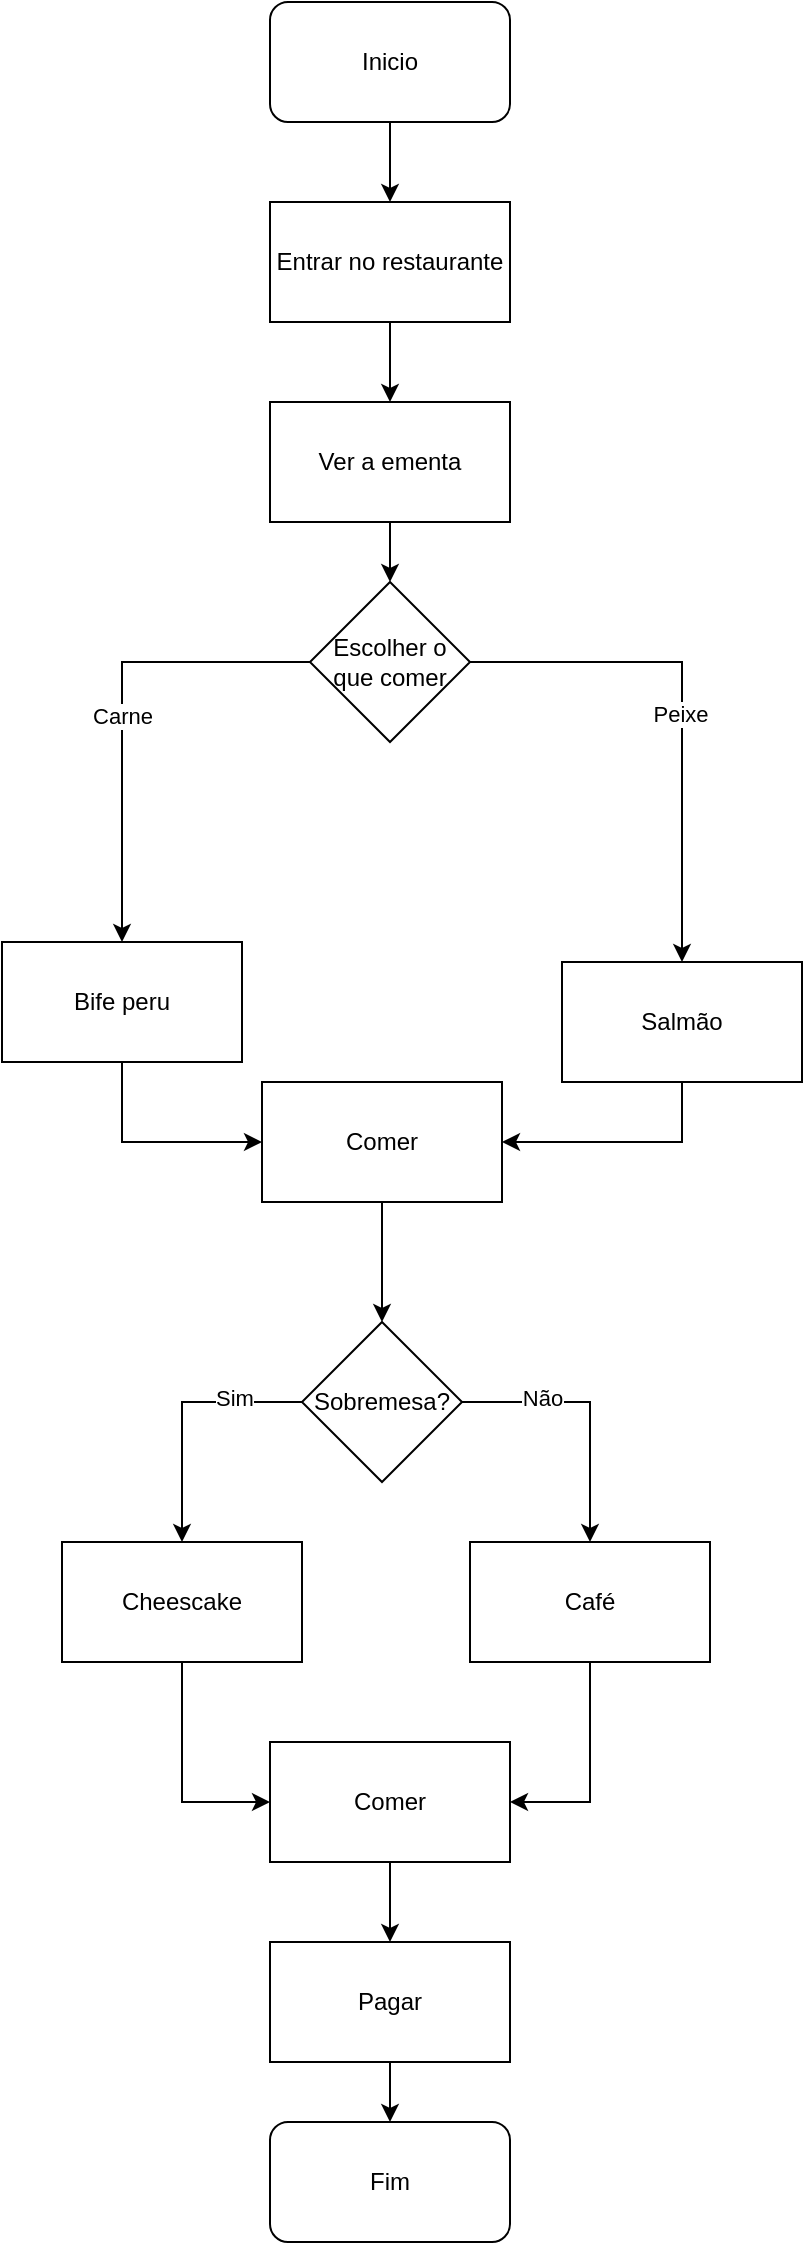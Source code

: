 <mxfile version="24.6.3" type="device">
  <diagram name="Página-1" id="3S_H3k_uFPwnoY7iZGDE">
    <mxGraphModel dx="1185" dy="673" grid="1" gridSize="10" guides="1" tooltips="1" connect="1" arrows="1" fold="1" page="1" pageScale="1" pageWidth="827" pageHeight="1169" math="0" shadow="0">
      <root>
        <mxCell id="0" />
        <mxCell id="1" parent="0" />
        <mxCell id="xlKwYq5IpJoC52id8MFw-3" value="" style="edgeStyle=orthogonalEdgeStyle;rounded=0;orthogonalLoop=1;jettySize=auto;html=1;" edge="1" parent="1" source="xlKwYq5IpJoC52id8MFw-1" target="xlKwYq5IpJoC52id8MFw-2">
          <mxGeometry relative="1" as="geometry" />
        </mxCell>
        <mxCell id="xlKwYq5IpJoC52id8MFw-1" value="Inicio" style="rounded=1;whiteSpace=wrap;html=1;" vertex="1" parent="1">
          <mxGeometry x="354" y="30" width="120" height="60" as="geometry" />
        </mxCell>
        <mxCell id="xlKwYq5IpJoC52id8MFw-5" value="" style="edgeStyle=orthogonalEdgeStyle;rounded=0;orthogonalLoop=1;jettySize=auto;html=1;" edge="1" parent="1" source="xlKwYq5IpJoC52id8MFw-2" target="xlKwYq5IpJoC52id8MFw-4">
          <mxGeometry relative="1" as="geometry" />
        </mxCell>
        <mxCell id="xlKwYq5IpJoC52id8MFw-2" value="Entrar no restaurante" style="rounded=0;whiteSpace=wrap;html=1;" vertex="1" parent="1">
          <mxGeometry x="354" y="130" width="120" height="60" as="geometry" />
        </mxCell>
        <mxCell id="xlKwYq5IpJoC52id8MFw-7" value="" style="edgeStyle=orthogonalEdgeStyle;rounded=0;orthogonalLoop=1;jettySize=auto;html=1;" edge="1" parent="1" source="xlKwYq5IpJoC52id8MFw-4">
          <mxGeometry relative="1" as="geometry">
            <mxPoint x="414" y="320" as="targetPoint" />
          </mxGeometry>
        </mxCell>
        <mxCell id="xlKwYq5IpJoC52id8MFw-4" value="Ver a ementa" style="rounded=0;whiteSpace=wrap;html=1;" vertex="1" parent="1">
          <mxGeometry x="354" y="230" width="120" height="60" as="geometry" />
        </mxCell>
        <mxCell id="xlKwYq5IpJoC52id8MFw-45" style="edgeStyle=orthogonalEdgeStyle;rounded=0;orthogonalLoop=1;jettySize=auto;html=1;entryX=0.5;entryY=0;entryDx=0;entryDy=0;exitX=1;exitY=0.5;exitDx=0;exitDy=0;" edge="1" parent="1" source="xlKwYq5IpJoC52id8MFw-8" target="xlKwYq5IpJoC52id8MFw-51">
          <mxGeometry relative="1" as="geometry">
            <mxPoint x="680" y="600" as="targetPoint" />
            <Array as="points">
              <mxPoint x="560" y="360" />
            </Array>
          </mxGeometry>
        </mxCell>
        <mxCell id="xlKwYq5IpJoC52id8MFw-47" value="Peixe" style="edgeLabel;html=1;align=center;verticalAlign=middle;resizable=0;points=[];" vertex="1" connectable="0" parent="xlKwYq5IpJoC52id8MFw-45">
          <mxGeometry x="0.028" y="-1" relative="1" as="geometry">
            <mxPoint as="offset" />
          </mxGeometry>
        </mxCell>
        <mxCell id="xlKwYq5IpJoC52id8MFw-8" value="Escolher o que comer" style="rhombus;whiteSpace=wrap;html=1;" vertex="1" parent="1">
          <mxGeometry x="374" y="320" width="80" height="80" as="geometry" />
        </mxCell>
        <mxCell id="xlKwYq5IpJoC52id8MFw-24" style="edgeStyle=orthogonalEdgeStyle;rounded=0;orthogonalLoop=1;jettySize=auto;html=1;exitX=0;exitY=0.5;exitDx=0;exitDy=0;entryX=0.5;entryY=0;entryDx=0;entryDy=0;" edge="1" parent="1" source="xlKwYq5IpJoC52id8MFw-8" target="xlKwYq5IpJoC52id8MFw-53">
          <mxGeometry relative="1" as="geometry">
            <mxPoint x="110" y="510" as="sourcePoint" />
            <mxPoint x="300" y="570" as="targetPoint" />
            <Array as="points">
              <mxPoint x="280" y="360" />
            </Array>
          </mxGeometry>
        </mxCell>
        <mxCell id="xlKwYq5IpJoC52id8MFw-46" value="Carne" style="edgeLabel;html=1;align=center;verticalAlign=middle;resizable=0;points=[];" vertex="1" connectable="0" parent="xlKwYq5IpJoC52id8MFw-24">
          <mxGeometry x="0.03" relative="1" as="geometry">
            <mxPoint as="offset" />
          </mxGeometry>
        </mxCell>
        <mxCell id="xlKwYq5IpJoC52id8MFw-28" style="edgeStyle=orthogonalEdgeStyle;rounded=0;orthogonalLoop=1;jettySize=auto;html=1;entryX=0.5;entryY=0;entryDx=0;entryDy=0;" edge="1" parent="1" source="xlKwYq5IpJoC52id8MFw-22" target="xlKwYq5IpJoC52id8MFw-27">
          <mxGeometry relative="1" as="geometry" />
        </mxCell>
        <mxCell id="xlKwYq5IpJoC52id8MFw-22" value="Comer" style="rounded=0;whiteSpace=wrap;html=1;" vertex="1" parent="1">
          <mxGeometry x="350" y="570" width="120" height="60" as="geometry" />
        </mxCell>
        <mxCell id="xlKwYq5IpJoC52id8MFw-57" style="edgeStyle=orthogonalEdgeStyle;rounded=0;orthogonalLoop=1;jettySize=auto;html=1;entryX=0.5;entryY=0;entryDx=0;entryDy=0;" edge="1" parent="1" source="xlKwYq5IpJoC52id8MFw-27" target="xlKwYq5IpJoC52id8MFw-56">
          <mxGeometry relative="1" as="geometry">
            <Array as="points">
              <mxPoint x="310" y="730" />
            </Array>
          </mxGeometry>
        </mxCell>
        <mxCell id="xlKwYq5IpJoC52id8MFw-61" value="Sim" style="edgeLabel;html=1;align=center;verticalAlign=middle;resizable=0;points=[];" vertex="1" connectable="0" parent="xlKwYq5IpJoC52id8MFw-57">
          <mxGeometry x="-0.47" y="-2" relative="1" as="geometry">
            <mxPoint as="offset" />
          </mxGeometry>
        </mxCell>
        <mxCell id="xlKwYq5IpJoC52id8MFw-58" style="edgeStyle=orthogonalEdgeStyle;rounded=0;orthogonalLoop=1;jettySize=auto;html=1;entryX=0.5;entryY=0;entryDx=0;entryDy=0;" edge="1" parent="1" source="xlKwYq5IpJoC52id8MFw-27" target="xlKwYq5IpJoC52id8MFw-55">
          <mxGeometry relative="1" as="geometry" />
        </mxCell>
        <mxCell id="xlKwYq5IpJoC52id8MFw-62" value="Não" style="edgeLabel;html=1;align=center;verticalAlign=middle;resizable=0;points=[];" vertex="1" connectable="0" parent="xlKwYq5IpJoC52id8MFw-58">
          <mxGeometry x="-0.413" y="2" relative="1" as="geometry">
            <mxPoint as="offset" />
          </mxGeometry>
        </mxCell>
        <mxCell id="xlKwYq5IpJoC52id8MFw-27" value="Sobremesa?" style="rhombus;whiteSpace=wrap;html=1;" vertex="1" parent="1">
          <mxGeometry x="370" y="690" width="80" height="80" as="geometry" />
        </mxCell>
        <mxCell id="xlKwYq5IpJoC52id8MFw-49" style="edgeStyle=orthogonalEdgeStyle;rounded=0;orthogonalLoop=1;jettySize=auto;html=1;" edge="1" parent="1" source="xlKwYq5IpJoC52id8MFw-33" target="xlKwYq5IpJoC52id8MFw-48">
          <mxGeometry relative="1" as="geometry" />
        </mxCell>
        <mxCell id="xlKwYq5IpJoC52id8MFw-33" value="Comer" style="rounded=0;whiteSpace=wrap;html=1;" vertex="1" parent="1">
          <mxGeometry x="354" y="900" width="120" height="60" as="geometry" />
        </mxCell>
        <mxCell id="xlKwYq5IpJoC52id8MFw-36" value="Fim" style="rounded=1;whiteSpace=wrap;html=1;" vertex="1" parent="1">
          <mxGeometry x="354" y="1090" width="120" height="60" as="geometry" />
        </mxCell>
        <mxCell id="xlKwYq5IpJoC52id8MFw-50" style="edgeStyle=orthogonalEdgeStyle;rounded=0;orthogonalLoop=1;jettySize=auto;html=1;" edge="1" parent="1" source="xlKwYq5IpJoC52id8MFw-48" target="xlKwYq5IpJoC52id8MFw-36">
          <mxGeometry relative="1" as="geometry" />
        </mxCell>
        <mxCell id="xlKwYq5IpJoC52id8MFw-48" value="Pagar" style="rounded=0;whiteSpace=wrap;html=1;" vertex="1" parent="1">
          <mxGeometry x="354" y="1000" width="120" height="60" as="geometry" />
        </mxCell>
        <mxCell id="xlKwYq5IpJoC52id8MFw-52" style="edgeStyle=orthogonalEdgeStyle;rounded=0;orthogonalLoop=1;jettySize=auto;html=1;entryX=1;entryY=0.5;entryDx=0;entryDy=0;" edge="1" parent="1" source="xlKwYq5IpJoC52id8MFw-51" target="xlKwYq5IpJoC52id8MFw-22">
          <mxGeometry relative="1" as="geometry">
            <Array as="points">
              <mxPoint x="560" y="600" />
            </Array>
          </mxGeometry>
        </mxCell>
        <mxCell id="xlKwYq5IpJoC52id8MFw-51" value="Salmão" style="rounded=0;whiteSpace=wrap;html=1;" vertex="1" parent="1">
          <mxGeometry x="500" y="510" width="120" height="60" as="geometry" />
        </mxCell>
        <mxCell id="xlKwYq5IpJoC52id8MFw-54" style="edgeStyle=orthogonalEdgeStyle;rounded=0;orthogonalLoop=1;jettySize=auto;html=1;entryX=0;entryY=0.5;entryDx=0;entryDy=0;" edge="1" parent="1" source="xlKwYq5IpJoC52id8MFw-53" target="xlKwYq5IpJoC52id8MFw-22">
          <mxGeometry relative="1" as="geometry">
            <Array as="points">
              <mxPoint x="280" y="600" />
            </Array>
          </mxGeometry>
        </mxCell>
        <mxCell id="xlKwYq5IpJoC52id8MFw-53" value="Bife peru" style="rounded=0;whiteSpace=wrap;html=1;" vertex="1" parent="1">
          <mxGeometry x="220" y="500" width="120" height="60" as="geometry" />
        </mxCell>
        <mxCell id="xlKwYq5IpJoC52id8MFw-59" style="edgeStyle=orthogonalEdgeStyle;rounded=0;orthogonalLoop=1;jettySize=auto;html=1;entryX=1;entryY=0.5;entryDx=0;entryDy=0;" edge="1" parent="1" source="xlKwYq5IpJoC52id8MFw-55" target="xlKwYq5IpJoC52id8MFw-33">
          <mxGeometry relative="1" as="geometry" />
        </mxCell>
        <mxCell id="xlKwYq5IpJoC52id8MFw-55" value="Café" style="rounded=0;whiteSpace=wrap;html=1;" vertex="1" parent="1">
          <mxGeometry x="454" y="800" width="120" height="60" as="geometry" />
        </mxCell>
        <mxCell id="xlKwYq5IpJoC52id8MFw-60" style="edgeStyle=orthogonalEdgeStyle;rounded=0;orthogonalLoop=1;jettySize=auto;html=1;entryX=0;entryY=0.5;entryDx=0;entryDy=0;" edge="1" parent="1" source="xlKwYq5IpJoC52id8MFw-56" target="xlKwYq5IpJoC52id8MFw-33">
          <mxGeometry relative="1" as="geometry" />
        </mxCell>
        <mxCell id="xlKwYq5IpJoC52id8MFw-56" value="Cheescake" style="rounded=0;whiteSpace=wrap;html=1;" vertex="1" parent="1">
          <mxGeometry x="250" y="800" width="120" height="60" as="geometry" />
        </mxCell>
      </root>
    </mxGraphModel>
  </diagram>
</mxfile>
